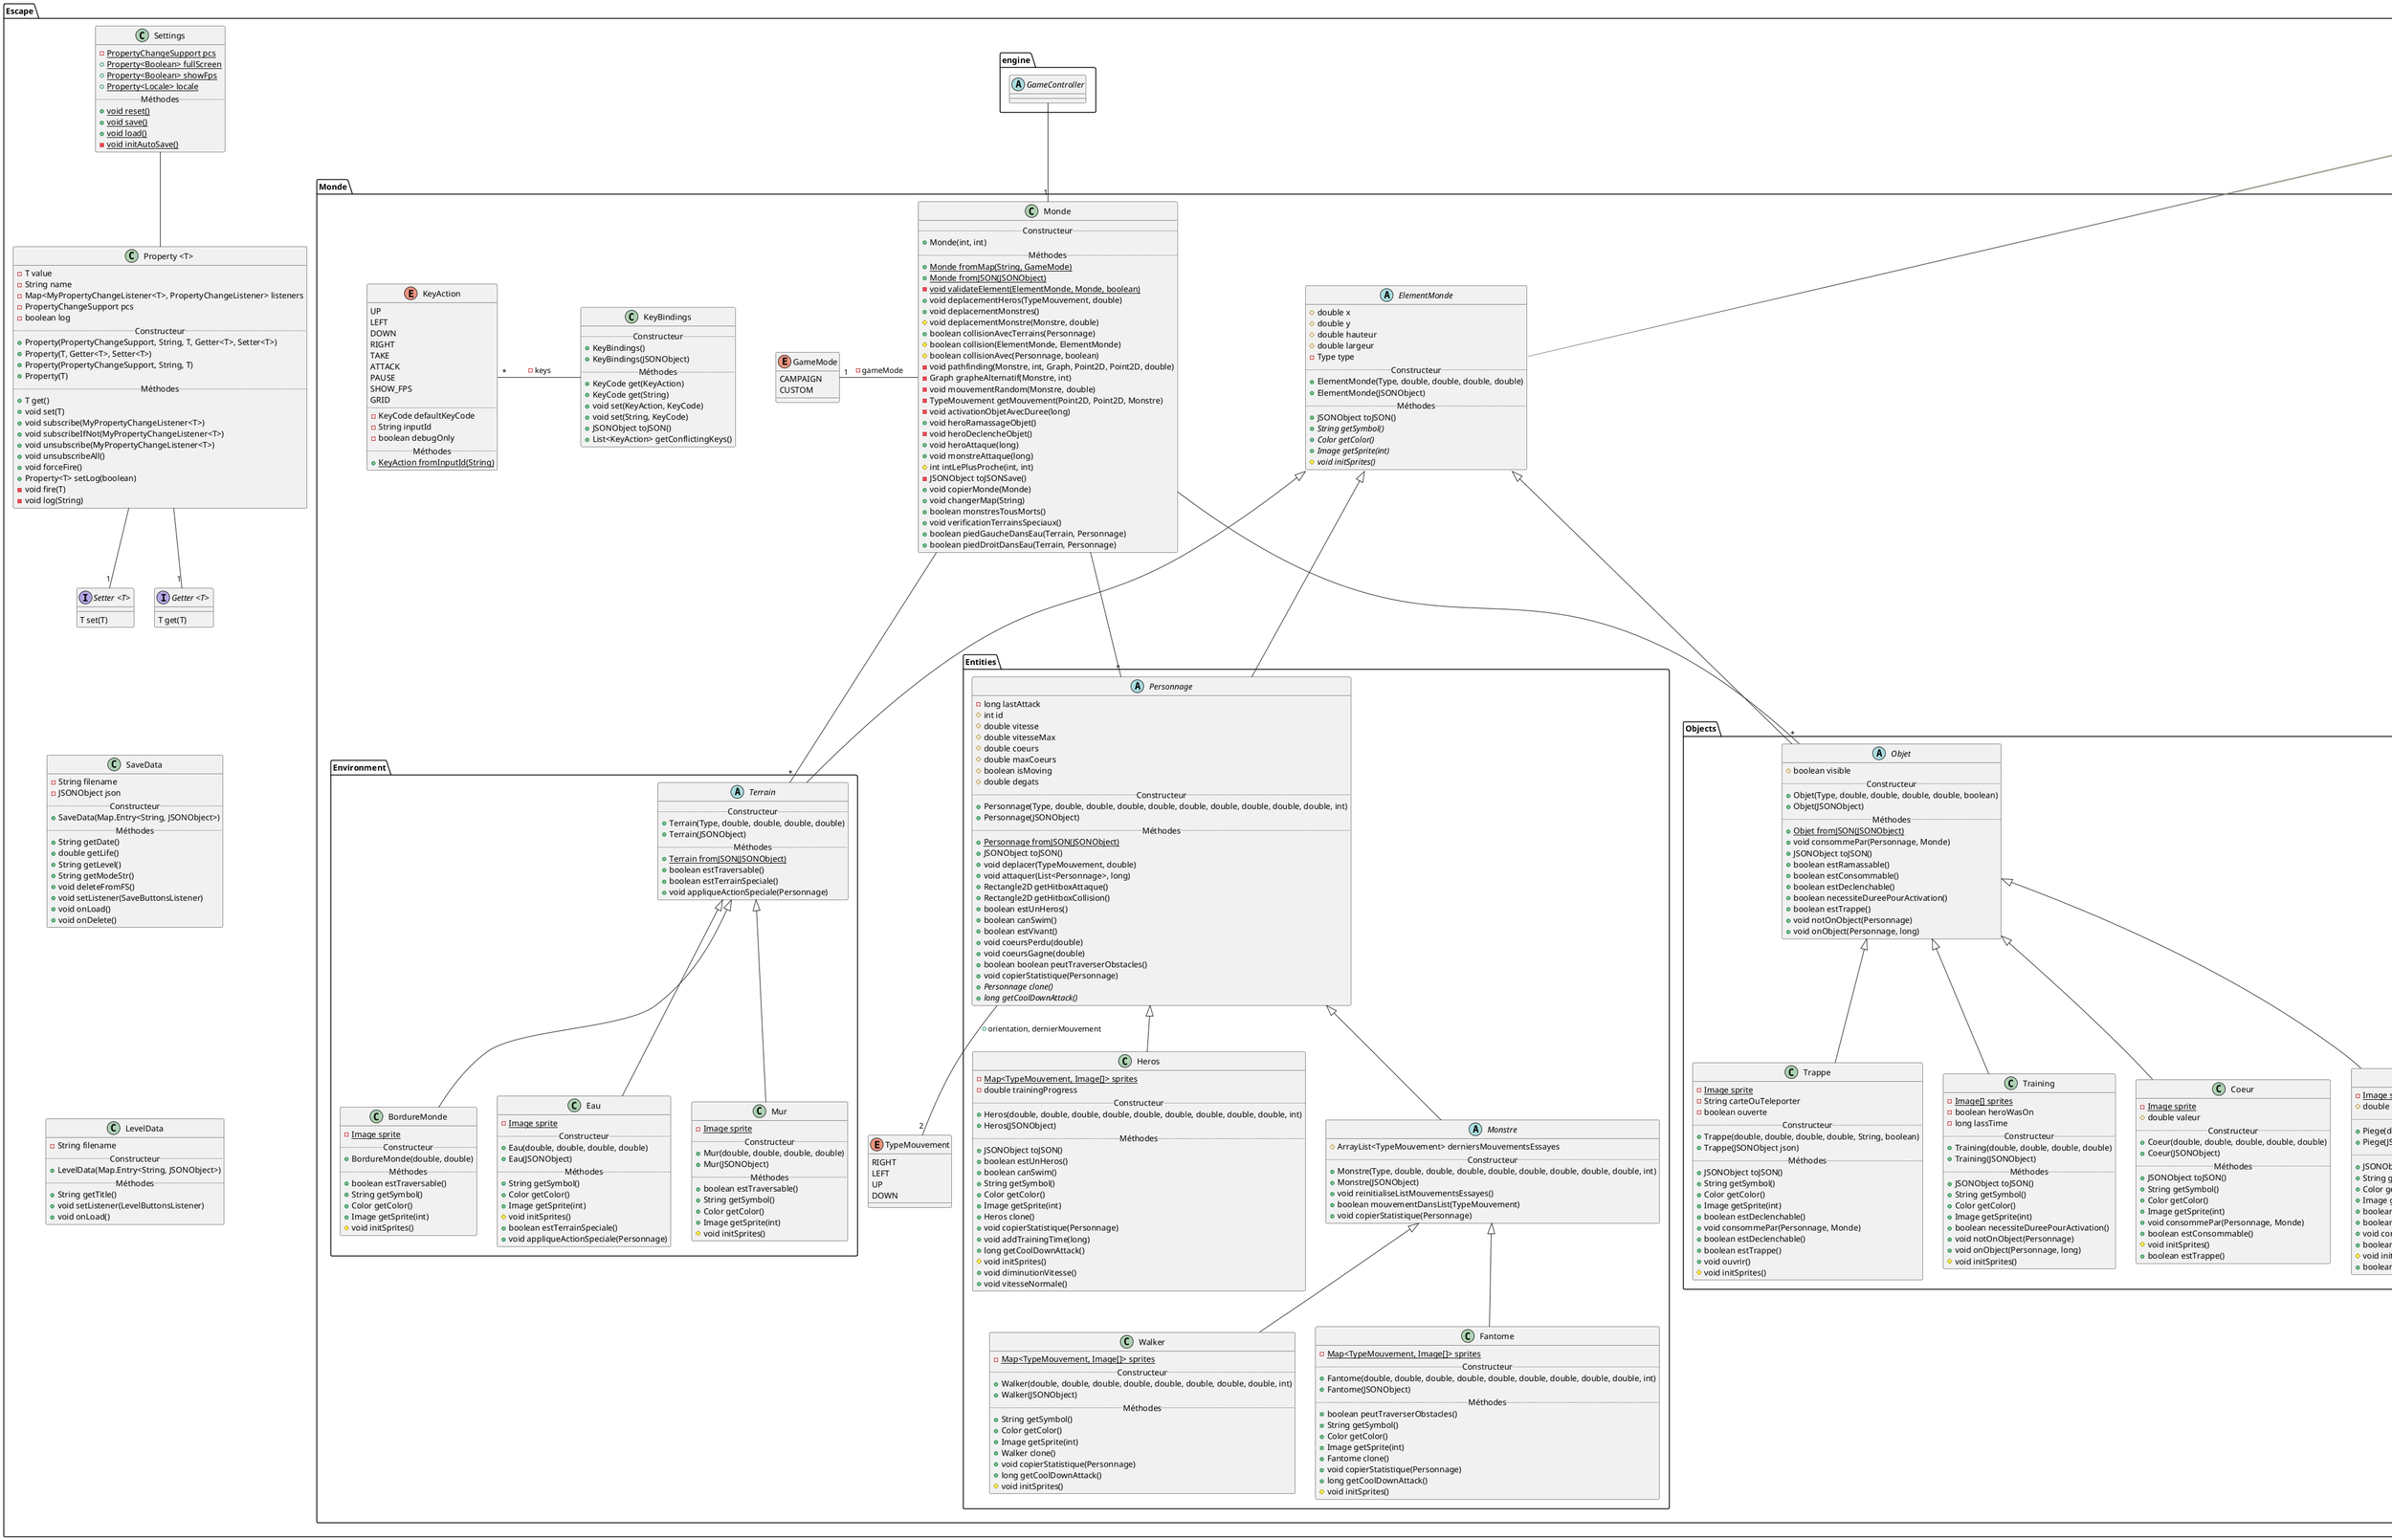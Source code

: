@startuml
package Escape {
    package Monde {
        enum TypeMouvement{
            RIGHT
            LEFT
            UP
            DOWN
        }

        enum GameMode {
            CAMPAIGN
            CUSTOM
        }

        enum KeyAction {
            UP
            LEFT
            DOWN
            RIGHT
            TAKE
            ATTACK
            PAUSE
            SHOW_FPS
            GRID
            ..
            - KeyCode defaultKeyCode
            - String inputId
            - boolean debugOnly
            ..Méthodes..
            + {static} KeyAction fromInputId(String)
        }

        class KeyBindings {
            ..Constructeur..
            + KeyBindings()
            + KeyBindings(JSONObject)
            ..Méthodes..
            + KeyCode get(KeyAction)
            + KeyCode get(String)
            + void set(KeyAction, KeyCode)
            + void set(String, KeyCode)
            + JSONObject toJSON()
            + List<KeyAction> getConflictingKeys()
        }

        abstract class ElementMonde {
            # double x
            # double y
            # double hauteur
            # double largeur
            - Type type
            ..Constructeur..
            + ElementMonde(Type, double, double, double, double)
            + ElementMonde(JSONObject)
            ..Méthodes..
            + JSONObject toJSON()
            + {abstract} String getSymbol()
            + {abstract} Color getColor()
            + {abstract} Image getSprite(int)
            # {abstract} void initSprites()
        }

        package Environment {
            abstract class Terrain {
                ..Constructeur..
                + Terrain(Type, double, double, double, double)
                + Terrain(JSONObject)
                ..Méthodes..
                + {static} Terrain fromJSON(JSONObject)
                + boolean estTraversable()
                + boolean estTerrainSpeciale()
                + void appliqueActionSpeciale(Personnage)
            }

            class Mur extends Terrain {
                - {static} Image sprite
                ..Constructeur..
                + Mur(double, double, double, double)
                + Mur(JSONObject)
                ..Méthodes..
                + boolean estTraversable()
                + String getSymbol()
                + Color getColor()
                + Image getSprite(int)
                # void initSprites()
            }

            class BordureMonde extends Terrain {
                - {static} Image sprite
                ..Constructeur..
                + BordureMonde(double, double)
                ..Méthodes..
                + boolean estTraversable()
                + String getSymbol()
                + Color getColor()
                + Image getSprite(int)
                # void initSprites()
            }

            class Eau extends Terrain {
                 - {static} Image sprite
                 ..Constructeur..
                 + Eau(double, double, double, double)
                 + Eau(JSONObject)
                 ..Méthodes..
                 + String getSymbol()
                 + Color getColor()
                 + Image getSprite(int)
                 # void initSprites()
                 + boolean estTerrainSpeciale()
                 + void appliqueActionSpeciale(Personnage)
            }
        }

        package Entities {
            abstract class Personnage {
                - long lastAttack
                # int id
                # double vitesse
                # double vitesseMax
                # double coeurs
                # double maxCoeurs
                # boolean isMoving
                # double degats
                ..Constructeur..
                + Personnage(Type, double, double, double, double, double, double, double, double, double, int)
                + Personnage(JSONObject)
                ..Méthodes..
                + {static} Personnage fromJSON(JSONObject)
                + JSONObject toJSON()
                + void deplacer(TypeMouvement, double)
                + void attaquer(List<Personnage>, long)
                + Rectangle2D getHitboxAttaque()
                + Rectangle2D getHitboxCollision()
                + boolean estUnHeros()
                + boolean canSwim()
                + boolean estVivant()
                + void coeursPerdu(double)
                + void coeursGagne(double)
                + boolean boolean peutTraverserObstacles()
                + void copierStatistique(Personnage)
                + {abstract} Personnage clone()
                + {abstract} long getCoolDownAttack()
            }

            class Heros extends Personnage {
                - {static} Map<TypeMouvement, Image[]> sprites
                - double trainingProgress
                ..Constructeur..
                + Heros(double, double, double, double, double, double, double, double, double, int)
                + Heros(JSONObject)
                ..Méthodes..
                + JSONObject toJSON()
                + boolean estUnHeros()
                + boolean canSwim()
                + String getSymbol()
                + Color getColor()
                + Image getSprite(int)
                + Heros clone()
                + void copierStatistique(Personnage)
                + void addTrainingTime(long)
                + long getCoolDownAttack()
                # void initSprites()
                + void diminutionVitesse()
                + void vitesseNormale()
            }

            abstract class Monstre extends Personnage {
                # ArrayList<TypeMouvement> derniersMouvementsEssayes
                ..Constructeur..
                + Monstre(Type, double, double, double, double, double, double, double, double, int)
                + Monstre(JSONObject)
                + void reinitialiseListMouvementsEssayes()
                + boolean mouvementDansList(TypeMouvement)
                + void copierStatistique(Personnage)
            }

            class Walker extends Monstre {
                - {static} Map<TypeMouvement, Image[]> sprites
                ..Constructeur..
                + Walker(double, double, double, double, double, double, double, double, int)
                + Walker(JSONObject)
                ..Méthodes..
                + String getSymbol()
                + Color getColor()
                + Image getSprite(int)
                + Walker clone()
                + void copierStatistique(Personnage)
                + long getCoolDownAttack()
                # void initSprites()
            }

            class Fantome extends Monstre {
                - {static} Map<TypeMouvement, Image[]> sprites
                ..Constructeur..
                + Fantome(double, double, double, double, double, double, double, double, double, int)
                + Fantome(JSONObject)
                ..Méthodes..
                + boolean peutTraverserObstacles()
                + String getSymbol()
                + Color getColor()
                + Image getSprite(int)
                + Fantome clone()
                + void copierStatistique(Personnage)
                + long getCoolDownAttack()
                # void initSprites()
            }
        }
        package Objects {
            abstract class Objet {
                # boolean visible
                ..Constructeur..
                + Objet(Type, double, double, double, double, boolean)
                + Objet(JSONObject)
                ..Méthodes..
                + {static} Objet fromJSON(JSONObject)
                + void consommePar(Personnage, Monde)
                + JSONObject toJSON()
                + boolean estRamassable()
                + boolean estConsommable()
                + boolean estDeclenchable()
                + boolean necessiteDureePourActivation()
                + boolean estTrappe()
                + void notOnObject(Personnage)
                + void onObject(Personnage, long)
            }

            class Coeur extends Objet {
                - {static} Image sprite
                # double valeur
                ..Constructeur..
                + Coeur(double, double, double, double, double)
                + Coeur(JSONObject)
                ..Méthodes..
                + JSONObject toJSON()
                + String getSymbol()
                + Color getColor()
                + Image getSprite(int)
                + void consommePar(Personnage, Monde)
                + boolean estConsommable()
                # void initSprites()
                + boolean estTrappe()
            }

            class Piege extends Objet {
                - {static} Image sprite
                # double degats
                ..Constructeur..
                + Piege(double, double, double, double, double)
                + Piege(JSONObject json)
                ..Méthodes..
                + JSONObject toJSON()
                + String getSymbol()
                + Color getColor()
                + Image getSprite(int)
                + boolean estDeclenchable()
                + boolean estRamassable()
                + void consommePar(Personnage, Monde)
                + boolean estDeclenchable()
                # void initSprites()
                + boolean estTrappe()
            }

            class Trappe extends Objet {
                - {static} Image sprite
                - String carteOuTeleporter
                - boolean ouverte
                ..Constructeur..
                + Trappe(double, double, double, double, String, boolean)
                + Trappe(JSONObject json)
                ..Méthodes..
                + JSONObject toJSON()
                + String getSymbol()
                + Color getColor()
                + Image getSprite(int)
                + boolean estDeclenchable()
                + void consommePar(Personnage, Monde)
                + boolean estDeclenchable()
                + boolean estTrappe()
                + void ouvrir()
                # void initSprites()
            }

            class Training extends Objet {
                - {static} Image[] sprites
                - boolean heroWasOn
                - long lassTime
                ..Constructeur..
                + Training(double, double, double, double)
                + Training(JSONObject)
                ..Méthodes..
                + JSONObject toJSON()
                + String getSymbol()
                + Color getColor()
                + Image getSprite(int)
                + boolean necessiteDureePourActivation()
                + void notOnObject(Personnage)
                + void onObject(Personnage, long)
                # void initSprites()
            }
        }

        class Monde {
            ..Constructeur..
            + Monde(int, int)
            ..Méthodes..
            + {static} Monde fromMap(String, GameMode)
            + {static} Monde fromJSON(JSONObject)
            - {static} void validateElement(ElementMonde, Monde, boolean)
            + void deplacementHeros(TypeMouvement, double)
            + void deplacementMonstres()
            # void deplacementMonstre(Monstre, double)
            + boolean collisionAvecTerrains(Personnage)
            # boolean collision(ElementMonde, ElementMonde)
            # boolean collisionAvec(Personnage, boolean)
            - void pathfinding(Monstre, int, Graph, Point2D, Point2D, double)
            - Graph grapheAlternatif(Monstre, int)
            - void mouvementRandom(Monstre, double)
            - TypeMouvement getMouvement(Point2D, Point2D, Monstre)
            - void activationObjetAvecDuree(long)
            + void heroRamassageObjet()
            - void heroDeclencheObjet()
            + void heroAttaque(long)
            + void monstreAttaque(long)
            # int intLePlusProche(int, int)
            - JSONObject toJSONSave()
            + void copierMonde(Monde)
            + void changerMap(String)
            + boolean monstresTousMorts()
            + void verificationTerrainsSpeciaux()
            + boolean piedGaucheDansEau(Terrain, Personnage)
            + boolean piedDroitDansEau(Terrain, Personnage)
        }
    }

    package engine {
        abstract class GameController
    }

    class LevelData {
        - String filename
        ..Constructeur..
        + LevelData(Map.Entry<String, JSONObject>)
        ..Méthodes..
        + String getTitle()
        + void setListener(LevelButtonsListener)
        + void onLoad()
    }

    class SaveData {
        - String filename
        - JSONObject json
        ..Constructeur..
        + SaveData(Map.Entry<String, JSONObject>)
        ..Méthodes..
        + String getDate()
        + double getLife()
        + String getLevel()
        + String getModeStr()
        + void deleteFromFS()
        + void setListener(SaveButtonsListener)
        + void onLoad()
        + void onDelete()
    }

    class Settings {
        - {static} PropertyChangeSupport pcs
        + {static} Property<Boolean> fullScreen
        + {static} Property<Boolean> showFps
        + {static} Property<Locale> locale
        ..Méthodes..
        + {static} void reset()
        + {static} void save()
        + {static} void load()
        - {static} void initAutoSave()
    }

    class "Property <T> " as Property {
        - T value
        - String name
        - Map<MyPropertyChangeListener<T>, PropertyChangeListener> listeners
        - PropertyChangeSupport pcs
        - boolean log
        ..Constructeur..
        + Property(PropertyChangeSupport, String, T, Getter<T>, Setter<T>)
        + Property(T, Getter<T>, Setter<T>)
        + Property(PropertyChangeSupport, String, T)
        + Property(T)
        ..Méthodes..
        + T get()
        + void set(T)
        + void subscribe(MyPropertyChangeListener<T>)
        + void subscribeIfNot(MyPropertyChangeListener<T>)
        + void unsubscribe(MyPropertyChangeListener<T>)
        + void unsubscribeAll()
        + void forceFire()
        + Property<T> setLog(boolean)
        - void fire(T)
        - void log(String)
    }

    interface "Getter <T> " as Getter {
        T get(T)
    }

    interface "Setter <T> " as Setter {
        T set(T)
    }
}

note "'Type type' : Uniquement pour\nla sérialisation en JSON." as N_json
N_json .. ElementMonde::Type

Escape.Monde.Monde -left- "1" GameMode : - gameMode
KeyBindings -left- "*" KeyAction : - keys
Personnage --"2" TypeMouvement : + orientation, dernierMouvement

Personnage -up--|> ElementMonde
Terrain -up--|> ElementMonde
Objet -up--|> ElementMonde
Escape.Monde.Monde --- "*" Personnage
Escape.Monde.Monde --- "*" Terrain
Escape.Monde.Monde --- "*" Objet


' settings
Settings -- Property
Property --"1" Getter
Property --"1" Setter


GameController -- "1" Escape.Monde.Monde


' force layout
SaveData -up[hidden]- Getter
SaveData -up[hidden]- Setter
LevelData -up[hidden]- SaveData
GameMode -left[hidden]- KeyBindings
KeyAction -left[hidden]- Property


@enduml

